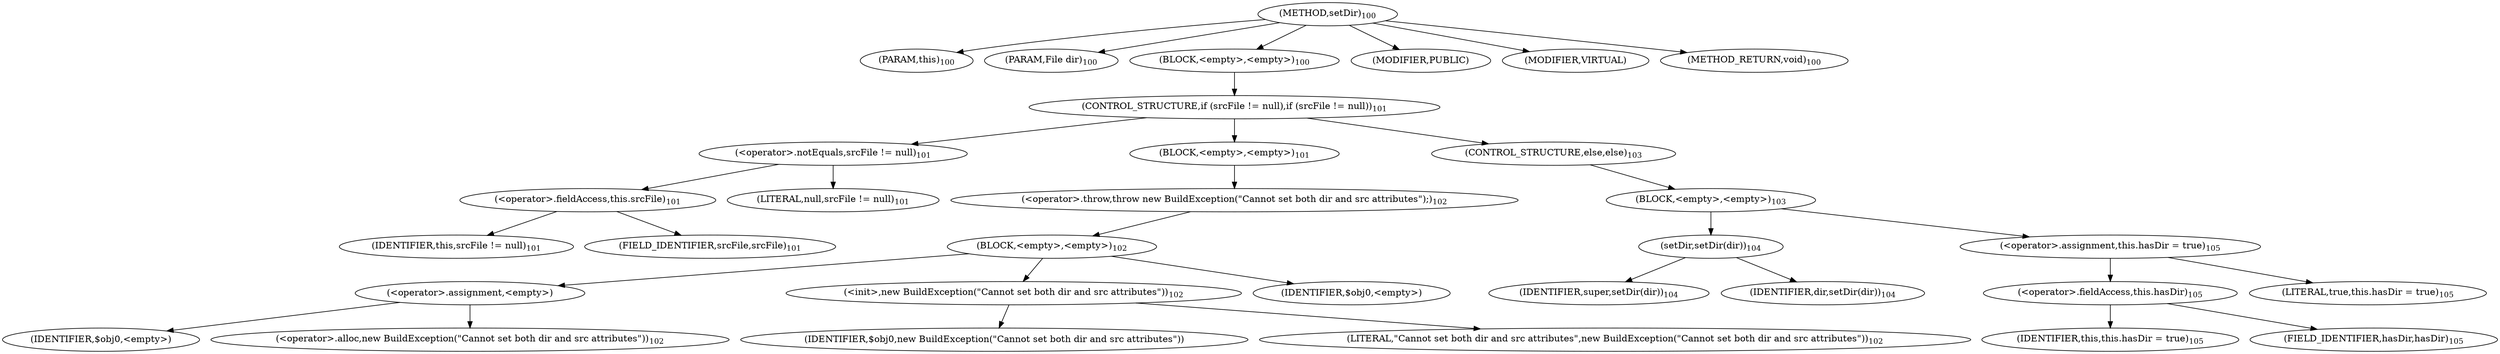 digraph "setDir" {  
"97" [label = <(METHOD,setDir)<SUB>100</SUB>> ]
"98" [label = <(PARAM,this)<SUB>100</SUB>> ]
"99" [label = <(PARAM,File dir)<SUB>100</SUB>> ]
"100" [label = <(BLOCK,&lt;empty&gt;,&lt;empty&gt;)<SUB>100</SUB>> ]
"101" [label = <(CONTROL_STRUCTURE,if (srcFile != null),if (srcFile != null))<SUB>101</SUB>> ]
"102" [label = <(&lt;operator&gt;.notEquals,srcFile != null)<SUB>101</SUB>> ]
"103" [label = <(&lt;operator&gt;.fieldAccess,this.srcFile)<SUB>101</SUB>> ]
"104" [label = <(IDENTIFIER,this,srcFile != null)<SUB>101</SUB>> ]
"105" [label = <(FIELD_IDENTIFIER,srcFile,srcFile)<SUB>101</SUB>> ]
"106" [label = <(LITERAL,null,srcFile != null)<SUB>101</SUB>> ]
"107" [label = <(BLOCK,&lt;empty&gt;,&lt;empty&gt;)<SUB>101</SUB>> ]
"108" [label = <(&lt;operator&gt;.throw,throw new BuildException(&quot;Cannot set both dir and src attributes&quot;);)<SUB>102</SUB>> ]
"109" [label = <(BLOCK,&lt;empty&gt;,&lt;empty&gt;)<SUB>102</SUB>> ]
"110" [label = <(&lt;operator&gt;.assignment,&lt;empty&gt;)> ]
"111" [label = <(IDENTIFIER,$obj0,&lt;empty&gt;)> ]
"112" [label = <(&lt;operator&gt;.alloc,new BuildException(&quot;Cannot set both dir and src attributes&quot;))<SUB>102</SUB>> ]
"113" [label = <(&lt;init&gt;,new BuildException(&quot;Cannot set both dir and src attributes&quot;))<SUB>102</SUB>> ]
"114" [label = <(IDENTIFIER,$obj0,new BuildException(&quot;Cannot set both dir and src attributes&quot;))> ]
"115" [label = <(LITERAL,&quot;Cannot set both dir and src attributes&quot;,new BuildException(&quot;Cannot set both dir and src attributes&quot;))<SUB>102</SUB>> ]
"116" [label = <(IDENTIFIER,$obj0,&lt;empty&gt;)> ]
"117" [label = <(CONTROL_STRUCTURE,else,else)<SUB>103</SUB>> ]
"118" [label = <(BLOCK,&lt;empty&gt;,&lt;empty&gt;)<SUB>103</SUB>> ]
"119" [label = <(setDir,setDir(dir))<SUB>104</SUB>> ]
"120" [label = <(IDENTIFIER,super,setDir(dir))<SUB>104</SUB>> ]
"121" [label = <(IDENTIFIER,dir,setDir(dir))<SUB>104</SUB>> ]
"122" [label = <(&lt;operator&gt;.assignment,this.hasDir = true)<SUB>105</SUB>> ]
"123" [label = <(&lt;operator&gt;.fieldAccess,this.hasDir)<SUB>105</SUB>> ]
"124" [label = <(IDENTIFIER,this,this.hasDir = true)<SUB>105</SUB>> ]
"125" [label = <(FIELD_IDENTIFIER,hasDir,hasDir)<SUB>105</SUB>> ]
"126" [label = <(LITERAL,true,this.hasDir = true)<SUB>105</SUB>> ]
"127" [label = <(MODIFIER,PUBLIC)> ]
"128" [label = <(MODIFIER,VIRTUAL)> ]
"129" [label = <(METHOD_RETURN,void)<SUB>100</SUB>> ]
  "97" -> "98" 
  "97" -> "99" 
  "97" -> "100" 
  "97" -> "127" 
  "97" -> "128" 
  "97" -> "129" 
  "100" -> "101" 
  "101" -> "102" 
  "101" -> "107" 
  "101" -> "117" 
  "102" -> "103" 
  "102" -> "106" 
  "103" -> "104" 
  "103" -> "105" 
  "107" -> "108" 
  "108" -> "109" 
  "109" -> "110" 
  "109" -> "113" 
  "109" -> "116" 
  "110" -> "111" 
  "110" -> "112" 
  "113" -> "114" 
  "113" -> "115" 
  "117" -> "118" 
  "118" -> "119" 
  "118" -> "122" 
  "119" -> "120" 
  "119" -> "121" 
  "122" -> "123" 
  "122" -> "126" 
  "123" -> "124" 
  "123" -> "125" 
}
